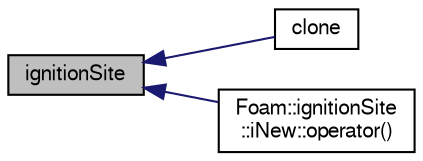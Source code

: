 digraph "ignitionSite"
{
  bgcolor="transparent";
  edge [fontname="FreeSans",fontsize="10",labelfontname="FreeSans",labelfontsize="10"];
  node [fontname="FreeSans",fontsize="10",shape=record];
  rankdir="LR";
  Node50 [label="ignitionSite",height=0.2,width=0.4,color="black", fillcolor="grey75", style="filled", fontcolor="black"];
  Node50 -> Node51 [dir="back",color="midnightblue",fontsize="10",style="solid",fontname="FreeSans"];
  Node51 [label="clone",height=0.2,width=0.4,color="black",URL="$a21838.html#a00549393aeaf71b2169ce82f95484215",tooltip="Clone. "];
  Node50 -> Node52 [dir="back",color="midnightblue",fontsize="10",style="solid",fontname="FreeSans"];
  Node52 [label="Foam::ignitionSite\l::iNew::operator()",height=0.2,width=0.4,color="black",URL="$a21842.html#a15dcc52ca97860228c530c1270f7c279"];
}
